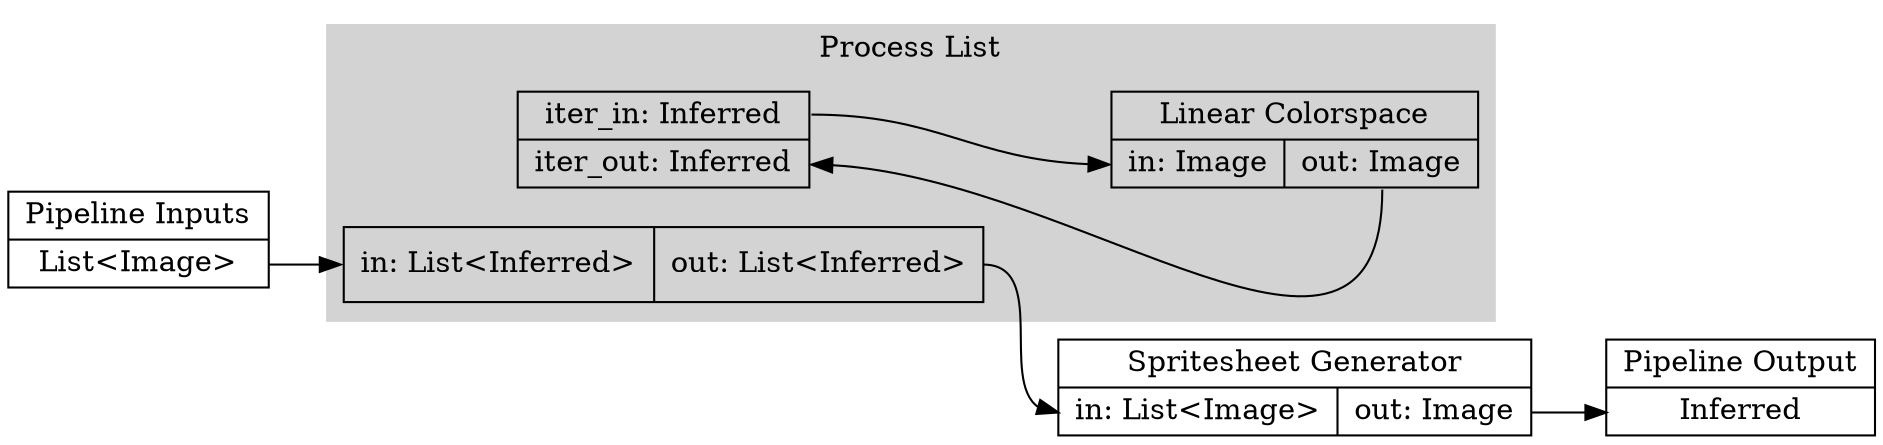 digraph import {
    rankdir=LR
    pipeline_inputs [shape=record, label="Pipeline Inputs|<out>List\<Image\>"];
    pipeline_output [shape=record, label="Pipeline Output|<in>Inferred"];
    spritesheet_gen [shape=record, label="Spritesheet Generator|{<in>in: List\<Image\>|<out>out: Image}"];
    subgraph cluster_process_list {
        style=filled;
        color=lightgrey;
        iter [shape=record, label="<in>iter_in: Inferred|<out>iter_out: Inferred"];
        map_input [shape=record, label="{<in>in: List\<Inferred\>|<out>out: List\<Inferred\>}"];
        linear_colorspace [shape=record, label="Linear Colorspace|{<in>in: Image|<out>out: Image}"];
        iter:in -> linear_colorspace:in
        linear_colorspace:out -> iter:out
        label="Process List";
    }
    pipeline_inputs:out -> map_input:in
    map_input:out -> spritesheet_gen:in
    spritesheet_gen:out -> pipeline_output:in
    
}